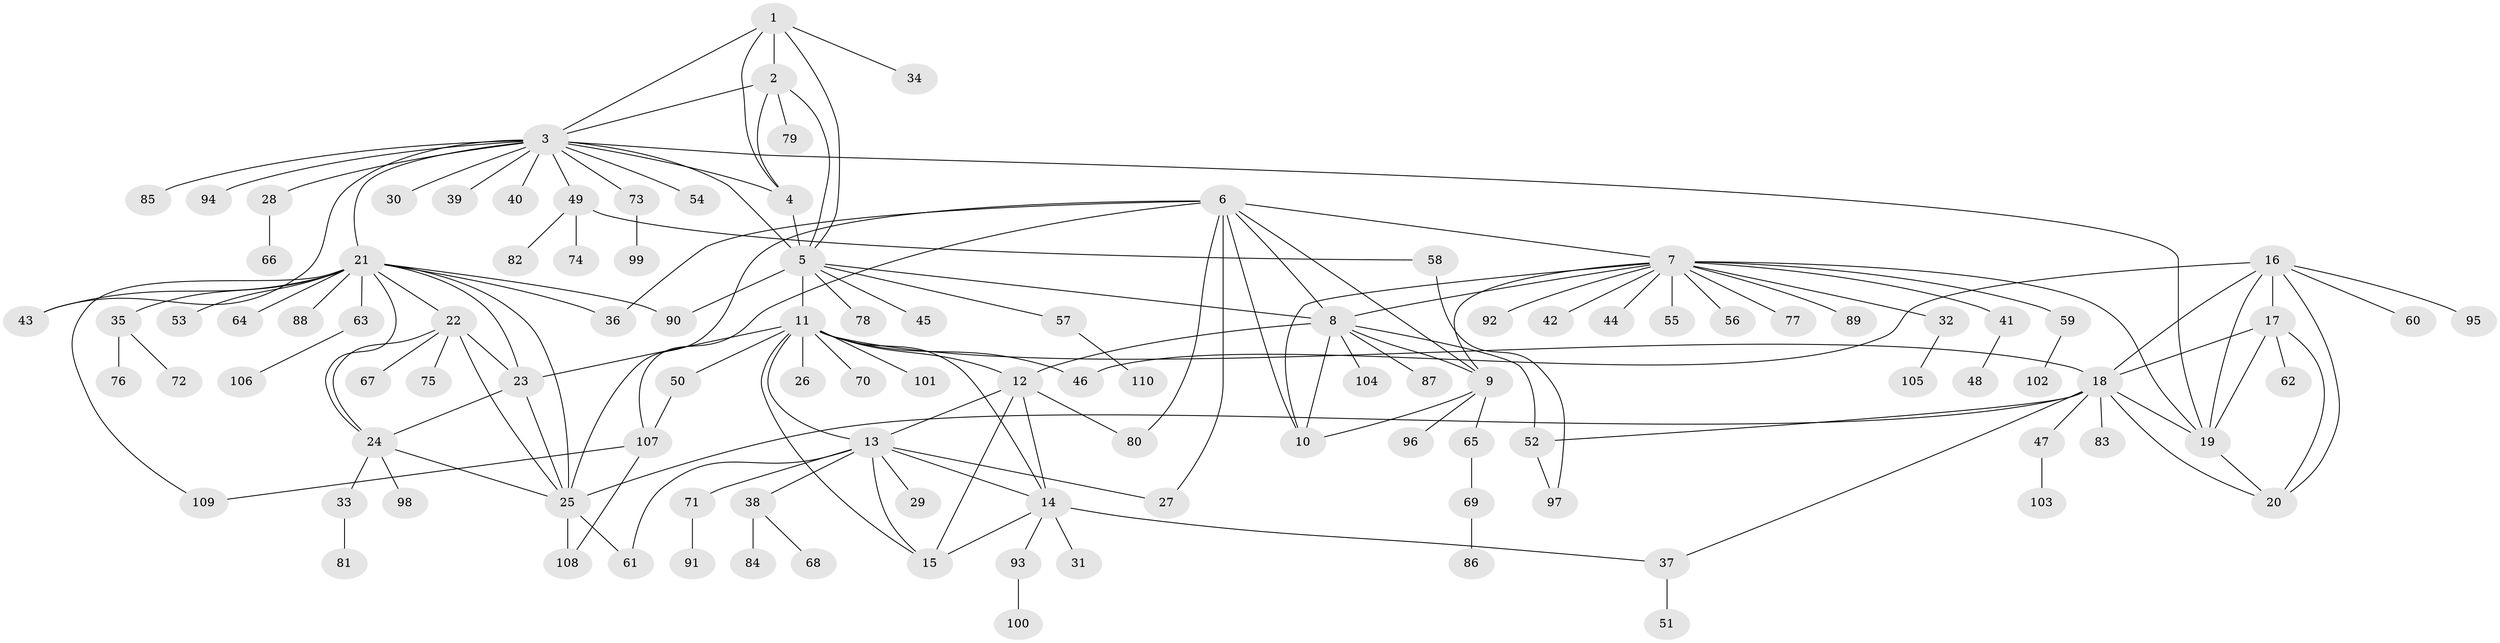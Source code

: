 // Generated by graph-tools (version 1.1) at 2025/11/02/27/25 16:11:30]
// undirected, 110 vertices, 158 edges
graph export_dot {
graph [start="1"]
  node [color=gray90,style=filled];
  1;
  2;
  3;
  4;
  5;
  6;
  7;
  8;
  9;
  10;
  11;
  12;
  13;
  14;
  15;
  16;
  17;
  18;
  19;
  20;
  21;
  22;
  23;
  24;
  25;
  26;
  27;
  28;
  29;
  30;
  31;
  32;
  33;
  34;
  35;
  36;
  37;
  38;
  39;
  40;
  41;
  42;
  43;
  44;
  45;
  46;
  47;
  48;
  49;
  50;
  51;
  52;
  53;
  54;
  55;
  56;
  57;
  58;
  59;
  60;
  61;
  62;
  63;
  64;
  65;
  66;
  67;
  68;
  69;
  70;
  71;
  72;
  73;
  74;
  75;
  76;
  77;
  78;
  79;
  80;
  81;
  82;
  83;
  84;
  85;
  86;
  87;
  88;
  89;
  90;
  91;
  92;
  93;
  94;
  95;
  96;
  97;
  98;
  99;
  100;
  101;
  102;
  103;
  104;
  105;
  106;
  107;
  108;
  109;
  110;
  1 -- 2;
  1 -- 3;
  1 -- 4;
  1 -- 5;
  1 -- 34;
  2 -- 3;
  2 -- 4;
  2 -- 5;
  2 -- 79;
  3 -- 4;
  3 -- 5;
  3 -- 19;
  3 -- 21;
  3 -- 28;
  3 -- 30;
  3 -- 39;
  3 -- 40;
  3 -- 43;
  3 -- 49;
  3 -- 54;
  3 -- 73;
  3 -- 85;
  3 -- 94;
  4 -- 5;
  5 -- 8;
  5 -- 11;
  5 -- 45;
  5 -- 57;
  5 -- 78;
  5 -- 90;
  6 -- 7;
  6 -- 8;
  6 -- 9;
  6 -- 10;
  6 -- 25;
  6 -- 27;
  6 -- 36;
  6 -- 80;
  6 -- 107;
  7 -- 8;
  7 -- 9;
  7 -- 10;
  7 -- 19;
  7 -- 32;
  7 -- 41;
  7 -- 42;
  7 -- 44;
  7 -- 55;
  7 -- 56;
  7 -- 59;
  7 -- 77;
  7 -- 89;
  7 -- 92;
  8 -- 9;
  8 -- 10;
  8 -- 12;
  8 -- 52;
  8 -- 87;
  8 -- 104;
  9 -- 10;
  9 -- 65;
  9 -- 96;
  11 -- 12;
  11 -- 13;
  11 -- 14;
  11 -- 15;
  11 -- 18;
  11 -- 23;
  11 -- 26;
  11 -- 46;
  11 -- 50;
  11 -- 70;
  11 -- 101;
  12 -- 13;
  12 -- 14;
  12 -- 15;
  12 -- 80;
  13 -- 14;
  13 -- 15;
  13 -- 27;
  13 -- 29;
  13 -- 38;
  13 -- 61;
  13 -- 71;
  14 -- 15;
  14 -- 31;
  14 -- 37;
  14 -- 93;
  16 -- 17;
  16 -- 18;
  16 -- 19;
  16 -- 20;
  16 -- 46;
  16 -- 60;
  16 -- 95;
  17 -- 18;
  17 -- 19;
  17 -- 20;
  17 -- 62;
  18 -- 19;
  18 -- 20;
  18 -- 25;
  18 -- 37;
  18 -- 47;
  18 -- 52;
  18 -- 83;
  19 -- 20;
  21 -- 22;
  21 -- 23;
  21 -- 24;
  21 -- 25;
  21 -- 35;
  21 -- 36;
  21 -- 43;
  21 -- 53;
  21 -- 63;
  21 -- 64;
  21 -- 88;
  21 -- 90;
  21 -- 109;
  22 -- 23;
  22 -- 24;
  22 -- 25;
  22 -- 67;
  22 -- 75;
  23 -- 24;
  23 -- 25;
  24 -- 25;
  24 -- 33;
  24 -- 98;
  25 -- 61;
  25 -- 108;
  28 -- 66;
  32 -- 105;
  33 -- 81;
  35 -- 72;
  35 -- 76;
  37 -- 51;
  38 -- 68;
  38 -- 84;
  41 -- 48;
  47 -- 103;
  49 -- 58;
  49 -- 74;
  49 -- 82;
  50 -- 107;
  52 -- 97;
  57 -- 110;
  58 -- 97;
  59 -- 102;
  63 -- 106;
  65 -- 69;
  69 -- 86;
  71 -- 91;
  73 -- 99;
  93 -- 100;
  107 -- 108;
  107 -- 109;
}

